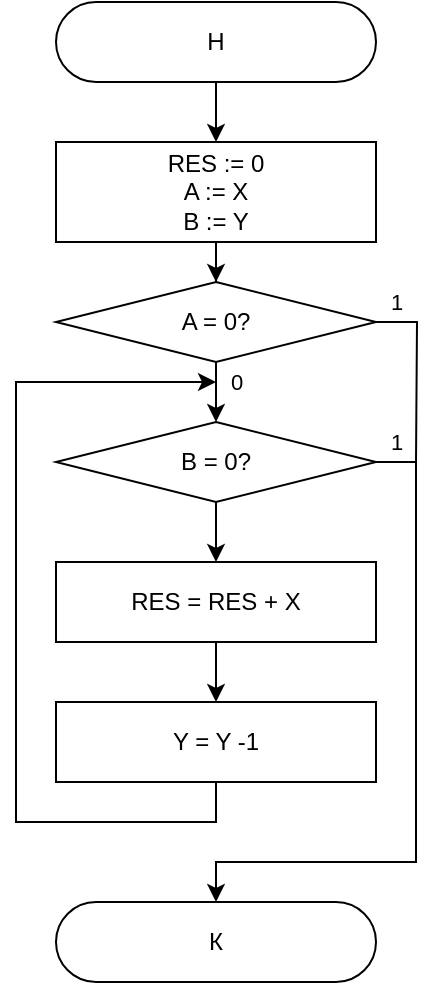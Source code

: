 <mxfile version="20.3.2" type="device"><diagram id="vH7g1utfneXBTqK8YezV" name="Страница 1"><mxGraphModel dx="1185" dy="662" grid="1" gridSize="10" guides="1" tooltips="1" connect="1" arrows="1" fold="1" page="1" pageScale="1" pageWidth="827" pageHeight="1169" math="0" shadow="0"><root><mxCell id="0"/><mxCell id="1" parent="0"/><mxCell id="23cGDCTQbh9dsJOWdSUp-3" value="" style="edgeStyle=orthogonalEdgeStyle;rounded=0;orthogonalLoop=1;jettySize=auto;html=1;" edge="1" parent="1" source="23cGDCTQbh9dsJOWdSUp-1" target="23cGDCTQbh9dsJOWdSUp-2"><mxGeometry relative="1" as="geometry"/></mxCell><mxCell id="23cGDCTQbh9dsJOWdSUp-1" value="Н" style="rounded=1;whiteSpace=wrap;html=1;arcSize=50;" vertex="1" parent="1"><mxGeometry x="320" y="80" width="160" height="40" as="geometry"/></mxCell><mxCell id="23cGDCTQbh9dsJOWdSUp-5" value="" style="edgeStyle=orthogonalEdgeStyle;rounded=0;orthogonalLoop=1;jettySize=auto;html=1;" edge="1" parent="1" source="23cGDCTQbh9dsJOWdSUp-2" target="23cGDCTQbh9dsJOWdSUp-4"><mxGeometry relative="1" as="geometry"/></mxCell><mxCell id="23cGDCTQbh9dsJOWdSUp-2" value="RES := 0&lt;br&gt;A := X&lt;br&gt;B := Y" style="rounded=0;whiteSpace=wrap;html=1;" vertex="1" parent="1"><mxGeometry x="320" y="150" width="160" height="50" as="geometry"/></mxCell><mxCell id="23cGDCTQbh9dsJOWdSUp-7" value="0" style="edgeStyle=orthogonalEdgeStyle;rounded=0;orthogonalLoop=1;jettySize=auto;html=1;" edge="1" parent="1" source="23cGDCTQbh9dsJOWdSUp-4" target="23cGDCTQbh9dsJOWdSUp-6"><mxGeometry x="0.2" y="10" relative="1" as="geometry"><mxPoint as="offset"/></mxGeometry></mxCell><mxCell id="23cGDCTQbh9dsJOWdSUp-18" value="1" style="edgeStyle=orthogonalEdgeStyle;rounded=0;orthogonalLoop=1;jettySize=auto;html=1;entryX=0.5;entryY=0;entryDx=0;entryDy=0;exitX=1;exitY=0.5;exitDx=0;exitDy=0;" edge="1" parent="1" source="23cGDCTQbh9dsJOWdSUp-6" target="23cGDCTQbh9dsJOWdSUp-16"><mxGeometry x="-0.941" y="10" relative="1" as="geometry"><mxPoint x="580" y="240.0" as="targetPoint"/><Array as="points"><mxPoint x="500" y="310"/><mxPoint x="500" y="510"/><mxPoint x="400" y="510"/></Array><mxPoint as="offset"/></mxGeometry></mxCell><mxCell id="23cGDCTQbh9dsJOWdSUp-20" value="1" style="edgeStyle=orthogonalEdgeStyle;rounded=0;orthogonalLoop=1;jettySize=auto;html=1;endArrow=none;endFill=0;" edge="1" parent="1" source="23cGDCTQbh9dsJOWdSUp-4"><mxGeometry x="-0.778" y="10" relative="1" as="geometry"><mxPoint x="500" y="310" as="targetPoint"/><mxPoint as="offset"/></mxGeometry></mxCell><mxCell id="23cGDCTQbh9dsJOWdSUp-4" value="A = 0?" style="rhombus;whiteSpace=wrap;html=1;rounded=0;" vertex="1" parent="1"><mxGeometry x="320" y="220" width="160" height="40" as="geometry"/></mxCell><mxCell id="23cGDCTQbh9dsJOWdSUp-11" style="edgeStyle=orthogonalEdgeStyle;rounded=0;orthogonalLoop=1;jettySize=auto;html=1;exitX=0.5;exitY=1;exitDx=0;exitDy=0;entryX=0.5;entryY=0;entryDx=0;entryDy=0;" edge="1" parent="1" source="23cGDCTQbh9dsJOWdSUp-6" target="23cGDCTQbh9dsJOWdSUp-8"><mxGeometry relative="1" as="geometry"/></mxCell><mxCell id="23cGDCTQbh9dsJOWdSUp-6" value="B = 0?" style="rhombus;whiteSpace=wrap;html=1;rounded=0;" vertex="1" parent="1"><mxGeometry x="320" y="290" width="160" height="40" as="geometry"/></mxCell><mxCell id="23cGDCTQbh9dsJOWdSUp-12" style="edgeStyle=orthogonalEdgeStyle;rounded=0;orthogonalLoop=1;jettySize=auto;html=1;exitX=0.5;exitY=1;exitDx=0;exitDy=0;entryX=0.5;entryY=0;entryDx=0;entryDy=0;" edge="1" parent="1" source="23cGDCTQbh9dsJOWdSUp-8" target="23cGDCTQbh9dsJOWdSUp-9"><mxGeometry relative="1" as="geometry"/></mxCell><mxCell id="23cGDCTQbh9dsJOWdSUp-8" value="RES = RES + X" style="whiteSpace=wrap;html=1;rounded=0;" vertex="1" parent="1"><mxGeometry x="320" y="360" width="160" height="40" as="geometry"/></mxCell><mxCell id="23cGDCTQbh9dsJOWdSUp-14" value="" style="edgeStyle=orthogonalEdgeStyle;rounded=0;orthogonalLoop=1;jettySize=auto;html=1;exitX=0.5;exitY=1;exitDx=0;exitDy=0;" edge="1" parent="1" source="23cGDCTQbh9dsJOWdSUp-9"><mxGeometry relative="1" as="geometry"><mxPoint x="400" y="270" as="targetPoint"/><Array as="points"><mxPoint x="400" y="490"/><mxPoint x="300" y="490"/><mxPoint x="300" y="270"/></Array></mxGeometry></mxCell><mxCell id="23cGDCTQbh9dsJOWdSUp-9" value="Y = Y -1" style="whiteSpace=wrap;html=1;rounded=0;" vertex="1" parent="1"><mxGeometry x="320" y="430" width="160" height="40" as="geometry"/></mxCell><mxCell id="23cGDCTQbh9dsJOWdSUp-16" value="К" style="rounded=1;whiteSpace=wrap;html=1;arcSize=50;" vertex="1" parent="1"><mxGeometry x="320" y="530" width="160" height="40" as="geometry"/></mxCell></root></mxGraphModel></diagram></mxfile>
